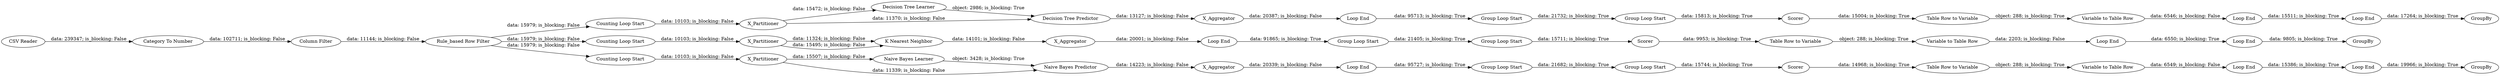 digraph {
	"7045021197605164322_2" [label="Counting Loop Start"]
	"7045021197605164322_39" [label=GroupBy]
	"7045021197605164322_8" [label="Decision Tree Learner"]
	"7045021197605164322_16" [label="Loop End"]
	"7045021197605164322_14" [label=X_Aggregator]
	"7045021197605164322_15" [label=X_Aggregator]
	"7045021197605164322_17" [label="Loop End"]
	"7045021197605164322_22" [label="Group Loop Start"]
	"7045021197605164322_26" [label=Scorer]
	"7045021197605164322_24" [label="Group Loop Start"]
	"7045021197605164322_4" [label="Counting Loop Start"]
	"7045021197605164322_13" [label=X_Aggregator]
	"7045021197605164322_27" [label=Scorer]
	"7045021197605164322_45" [label="Loop End"]
	"7045021197605164322_5" [label=X_Partitioner]
	"7045021197605164322_32" [label="Variable to Table Row"]
	"7045021197605164322_44" [label="Loop End"]
	"7045021197605164322_18" [label="Loop End"]
	"7045021197605164322_29" [label="Table Row to Variable"]
	"7045021197605164322_41" [label="Column Filter"]
	"7045021197605164322_25" [label=Scorer]
	"7045021197605164322_9" [label="Naive Bayes Learner"]
	"7045021197605164322_37" [label=GroupBy]
	"7045021197605164322_19" [label="Group Loop Start"]
	"7045021197605164322_21" [label="Group Loop Start"]
	"7045021197605164322_33" [label="Variable to Table Row"]
	"7045021197605164322_34" [label="Loop End"]
	"7045021197605164322_31" [label="Variable to Table Row"]
	"7045021197605164322_6" [label=X_Partitioner]
	"7045021197605164322_38" [label=GroupBy]
	"7045021197605164322_20" [label="Group Loop Start"]
	"7045021197605164322_36" [label="Loop End"]
	"7045021197605164322_23" [label="Group Loop Start"]
	"7045021197605164322_42" [label="Rule_based Row Filter"]
	"7045021197605164322_10" [label="K Nearest Neighbor"]
	"7045021197605164322_35" [label="Loop End"]
	"7045021197605164322_43" [label="Loop End"]
	"7045021197605164322_28" [label="Table Row to Variable"]
	"7045021197605164322_7" [label=X_Partitioner]
	"7045021197605164322_1" [label="CSV Reader"]
	"7045021197605164322_3" [label="Counting Loop Start"]
	"7045021197605164322_12" [label="Decision Tree Predictor"]
	"7045021197605164322_40" [label="Category To Number"]
	"7045021197605164322_30" [label="Table Row to Variable"]
	"7045021197605164322_11" [label="Naive Bayes Predictor"]
	"7045021197605164322_44" -> "7045021197605164322_38" [label="data: 19966; is_blocking: True"]
	"7045021197605164322_20" -> "7045021197605164322_23" [label="data: 21682; is_blocking: True"]
	"7045021197605164322_42" -> "7045021197605164322_3" [label="data: 15979; is_blocking: False"]
	"7045021197605164322_42" -> "7045021197605164322_2" [label="data: 15979; is_blocking: False"]
	"7045021197605164322_6" -> "7045021197605164322_11" [label="data: 11339; is_blocking: False"]
	"7045021197605164322_8" -> "7045021197605164322_12" [label="object: 2986; is_blocking: True"]
	"7045021197605164322_15" -> "7045021197605164322_18" [label="data: 20001; is_blocking: False"]
	"7045021197605164322_13" -> "7045021197605164322_16" [label="data: 20387; is_blocking: False"]
	"7045021197605164322_6" -> "7045021197605164322_9" [label="data: 15507; is_blocking: False"]
	"7045021197605164322_3" -> "7045021197605164322_6" [label="data: 10103; is_blocking: False"]
	"7045021197605164322_17" -> "7045021197605164322_20" [label="data: 95727; is_blocking: True"]
	"7045021197605164322_18" -> "7045021197605164322_21" [label="data: 91865; is_blocking: True"]
	"7045021197605164322_7" -> "7045021197605164322_10" [label="data: 11324; is_blocking: False"]
	"7045021197605164322_29" -> "7045021197605164322_32" [label="object: 288; is_blocking: True"]
	"7045021197605164322_23" -> "7045021197605164322_26" [label="data: 15744; is_blocking: True"]
	"7045021197605164322_40" -> "7045021197605164322_41" [label="data: 102711; is_blocking: False"]
	"7045021197605164322_19" -> "7045021197605164322_22" [label="data: 21732; is_blocking: True"]
	"7045021197605164322_36" -> "7045021197605164322_45" [label="data: 6550; is_blocking: True"]
	"7045021197605164322_1" -> "7045021197605164322_40" [label="data: 239347; is_blocking: False"]
	"7045021197605164322_24" -> "7045021197605164322_27" [label="data: 15711; is_blocking: True"]
	"7045021197605164322_4" -> "7045021197605164322_7" [label="data: 10103; is_blocking: False"]
	"7045021197605164322_26" -> "7045021197605164322_29" [label="data: 14968; is_blocking: True"]
	"7045021197605164322_9" -> "7045021197605164322_11" [label="object: 3428; is_blocking: True"]
	"7045021197605164322_28" -> "7045021197605164322_33" [label="object: 288; is_blocking: True"]
	"7045021197605164322_5" -> "7045021197605164322_8" [label="data: 15472; is_blocking: False"]
	"7045021197605164322_31" -> "7045021197605164322_36" [label="data: 2203; is_blocking: False"]
	"7045021197605164322_43" -> "7045021197605164322_37" [label="data: 17264; is_blocking: True"]
	"7045021197605164322_10" -> "7045021197605164322_15" [label="data: 14101; is_blocking: False"]
	"7045021197605164322_34" -> "7045021197605164322_43" [label="data: 15511; is_blocking: True"]
	"7045021197605164322_27" -> "7045021197605164322_30" [label="data: 9953; is_blocking: True"]
	"7045021197605164322_5" -> "7045021197605164322_12" [label="data: 11370; is_blocking: False"]
	"7045021197605164322_33" -> "7045021197605164322_34" [label="data: 6546; is_blocking: False"]
	"7045021197605164322_2" -> "7045021197605164322_5" [label="data: 10103; is_blocking: False"]
	"7045021197605164322_7" -> "7045021197605164322_10" [label="data: 15495; is_blocking: False"]
	"7045021197605164322_35" -> "7045021197605164322_44" [label="data: 15386; is_blocking: True"]
	"7045021197605164322_30" -> "7045021197605164322_31" [label="object: 288; is_blocking: True"]
	"7045021197605164322_21" -> "7045021197605164322_24" [label="data: 21405; is_blocking: True"]
	"7045021197605164322_16" -> "7045021197605164322_19" [label="data: 95713; is_blocking: True"]
	"7045021197605164322_11" -> "7045021197605164322_14" [label="data: 14223; is_blocking: False"]
	"7045021197605164322_32" -> "7045021197605164322_35" [label="data: 6549; is_blocking: False"]
	"7045021197605164322_12" -> "7045021197605164322_13" [label="data: 13127; is_blocking: False"]
	"7045021197605164322_22" -> "7045021197605164322_25" [label="data: 15813; is_blocking: True"]
	"7045021197605164322_14" -> "7045021197605164322_17" [label="data: 20339; is_blocking: False"]
	"7045021197605164322_41" -> "7045021197605164322_42" [label="data: 11144; is_blocking: False"]
	"7045021197605164322_45" -> "7045021197605164322_39" [label="data: 9805; is_blocking: True"]
	"7045021197605164322_42" -> "7045021197605164322_4" [label="data: 15979; is_blocking: False"]
	"7045021197605164322_25" -> "7045021197605164322_28" [label="data: 15004; is_blocking: True"]
	rankdir=LR
}
